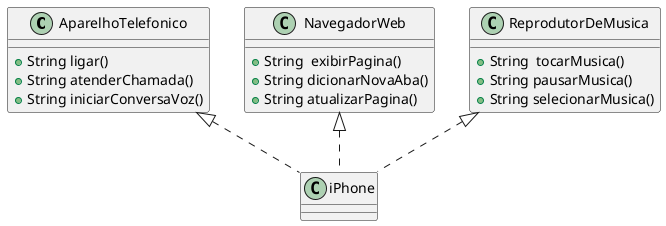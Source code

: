 @startuml

class AparelhoTelefonico{
    +String ligar()
    +String atenderChamada()
    +String iniciarConversaVoz()
}

class NavegadorWeb {
    +String  exibirPagina()
    +String dicionarNovaAba()
    +String atualizarPagina()
}

class ReprodutorDeMusica  {
    +String  tocarMusica()
    +String pausarMusica()
    +String selecionarMusica()
}

class iPhone implements ReprodutorDeMusica, AparelhoTelefonico, NavegadorWeb
   


@enduml